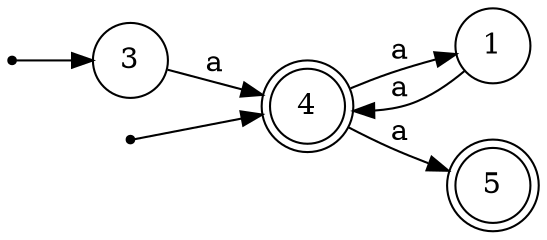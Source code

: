 digraph {
    rankdir = LR;
	size = "30,20";
	node [shape = point]; "dummy3"
	node [shape = circle]; "3"
	"dummy3" -> "3";
    node [shape = point]; "dummy4"
	node [shape = doublecircle]; "4"
	"dummy4" -> "4";
    node [shape = circle]; "1"
    node [shape = doublecircle]; "5"

    "1" -> "4" [label = "a"]
    "4" -> "1" [label = "a"]
    "3" -> "4" [label = "a"]
    "4" -> "5" [label = "a"]
}